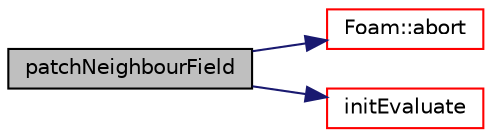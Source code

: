 digraph "patchNeighbourField"
{
  bgcolor="transparent";
  edge [fontname="Helvetica",fontsize="10",labelfontname="Helvetica",labelfontsize="10"];
  node [fontname="Helvetica",fontsize="10",shape=record];
  rankdir="LR";
  Node283 [label="patchNeighbourField",height=0.2,width=0.4,color="black", fillcolor="grey75", style="filled", fontcolor="black"];
  Node283 -> Node284 [color="midnightblue",fontsize="10",style="solid",fontname="Helvetica"];
  Node284 [label="Foam::abort",height=0.2,width=0.4,color="red",URL="$a21851.html#a447107a607d03e417307c203fa5fb44b"];
  Node283 -> Node329 [color="midnightblue",fontsize="10",style="solid",fontname="Helvetica"];
  Node329 [label="initEvaluate",height=0.2,width=0.4,color="red",URL="$a22833.html#a65e53e9af7fa5ef0659db31b6d0763b0",tooltip="Initialise the evaluation of the patch field. "];
}
